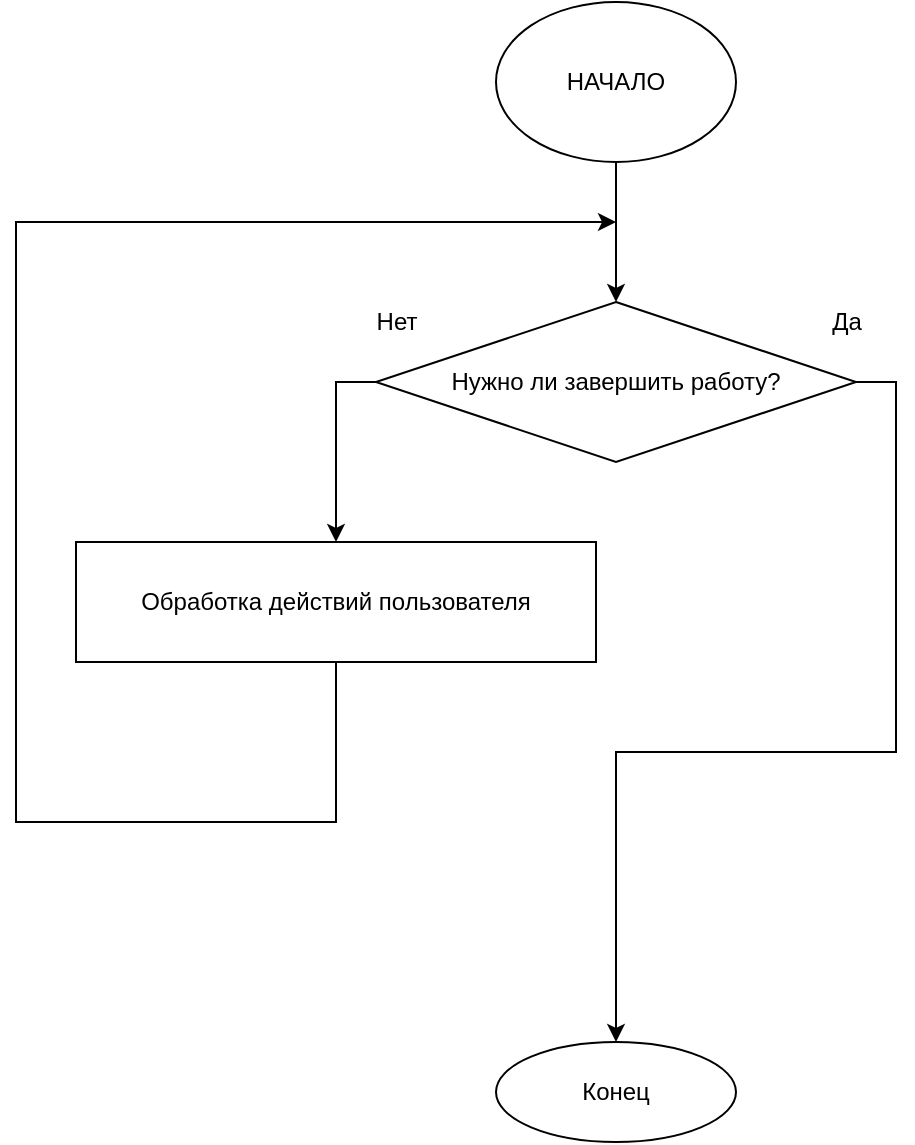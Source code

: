 <mxfile version="15.8.4" type="device"><diagram name="Page-1" id="8ce9d11a-91a2-4d17-14d8-a56ed91bf033"><mxGraphModel dx="1102" dy="827" grid="1" gridSize="10" guides="1" tooltips="1" connect="1" arrows="1" fold="1" page="1" pageScale="1" pageWidth="1100" pageHeight="850" background="none" math="0" shadow="0"><root><mxCell id="0"/><mxCell id="1" parent="0"/><mxCell id="e8Z3Xf0o1s_RDbkilLZ--26" style="edgeStyle=orthogonalEdgeStyle;rounded=0;orthogonalLoop=1;jettySize=auto;html=1;exitX=0.5;exitY=1;exitDx=0;exitDy=0;entryX=0.5;entryY=0;entryDx=0;entryDy=0;" parent="1" source="e8Z3Xf0o1s_RDbkilLZ--1" edge="1"><mxGeometry relative="1" as="geometry"><mxPoint x="480" y="160" as="targetPoint"/></mxGeometry></mxCell><mxCell id="e8Z3Xf0o1s_RDbkilLZ--1" value="НАЧАЛО" style="ellipse;whiteSpace=wrap;html=1;" parent="1" vertex="1"><mxGeometry x="420" y="10" width="120" height="80" as="geometry"/></mxCell><mxCell id="e8Z3Xf0o1s_RDbkilLZ--12" style="edgeStyle=orthogonalEdgeStyle;rounded=0;orthogonalLoop=1;jettySize=auto;html=1;exitX=1;exitY=0.5;exitDx=0;exitDy=0;entryX=0.5;entryY=0;entryDx=0;entryDy=0;" parent="1" source="e8Z3Xf0o1s_RDbkilLZ--7" target="e8Z3Xf0o1s_RDbkilLZ--20" edge="1"><mxGeometry relative="1" as="geometry"><mxPoint x="655" y="540" as="targetPoint"/></mxGeometry></mxCell><mxCell id="e8Z3Xf0o1s_RDbkilLZ--24" style="edgeStyle=orthogonalEdgeStyle;rounded=0;orthogonalLoop=1;jettySize=auto;html=1;exitX=0;exitY=0.5;exitDx=0;exitDy=0;entryX=0.5;entryY=0;entryDx=0;entryDy=0;" parent="1" source="e8Z3Xf0o1s_RDbkilLZ--7" target="e8Z3Xf0o1s_RDbkilLZ--23" edge="1"><mxGeometry relative="1" as="geometry"/></mxCell><mxCell id="e8Z3Xf0o1s_RDbkilLZ--7" value="Нужно ли завершить работу?" style="rhombus;whiteSpace=wrap;html=1;" parent="1" vertex="1"><mxGeometry x="360" y="160" width="240" height="80" as="geometry"/></mxCell><mxCell id="e8Z3Xf0o1s_RDbkilLZ--9" value="Нет" style="text;html=1;align=center;verticalAlign=middle;resizable=0;points=[];autosize=1;strokeColor=none;fillColor=none;" parent="1" vertex="1"><mxGeometry x="350" y="160" width="40" height="20" as="geometry"/></mxCell><mxCell id="e8Z3Xf0o1s_RDbkilLZ--16" value="Да" style="text;html=1;align=center;verticalAlign=middle;resizable=0;points=[];autosize=1;strokeColor=none;fillColor=none;" parent="1" vertex="1"><mxGeometry x="580" y="160" width="30" height="20" as="geometry"/></mxCell><mxCell id="e8Z3Xf0o1s_RDbkilLZ--20" value="Конец" style="ellipse;whiteSpace=wrap;html=1;" parent="1" vertex="1"><mxGeometry x="420" y="530" width="120" height="50" as="geometry"/></mxCell><mxCell id="e8Z3Xf0o1s_RDbkilLZ--28" style="edgeStyle=orthogonalEdgeStyle;rounded=0;orthogonalLoop=1;jettySize=auto;html=1;exitX=0.5;exitY=1;exitDx=0;exitDy=0;" parent="1" source="e8Z3Xf0o1s_RDbkilLZ--23" edge="1"><mxGeometry relative="1" as="geometry"><mxPoint x="480" y="120" as="targetPoint"/><Array as="points"><mxPoint x="340" y="420"/><mxPoint x="180" y="420"/><mxPoint x="180" y="120"/></Array></mxGeometry></mxCell><mxCell id="e8Z3Xf0o1s_RDbkilLZ--23" value="Обработка действий пользователя" style="rounded=0;whiteSpace=wrap;html=1;" parent="1" vertex="1"><mxGeometry x="210" y="280" width="260" height="60" as="geometry"/></mxCell></root></mxGraphModel></diagram></mxfile>
